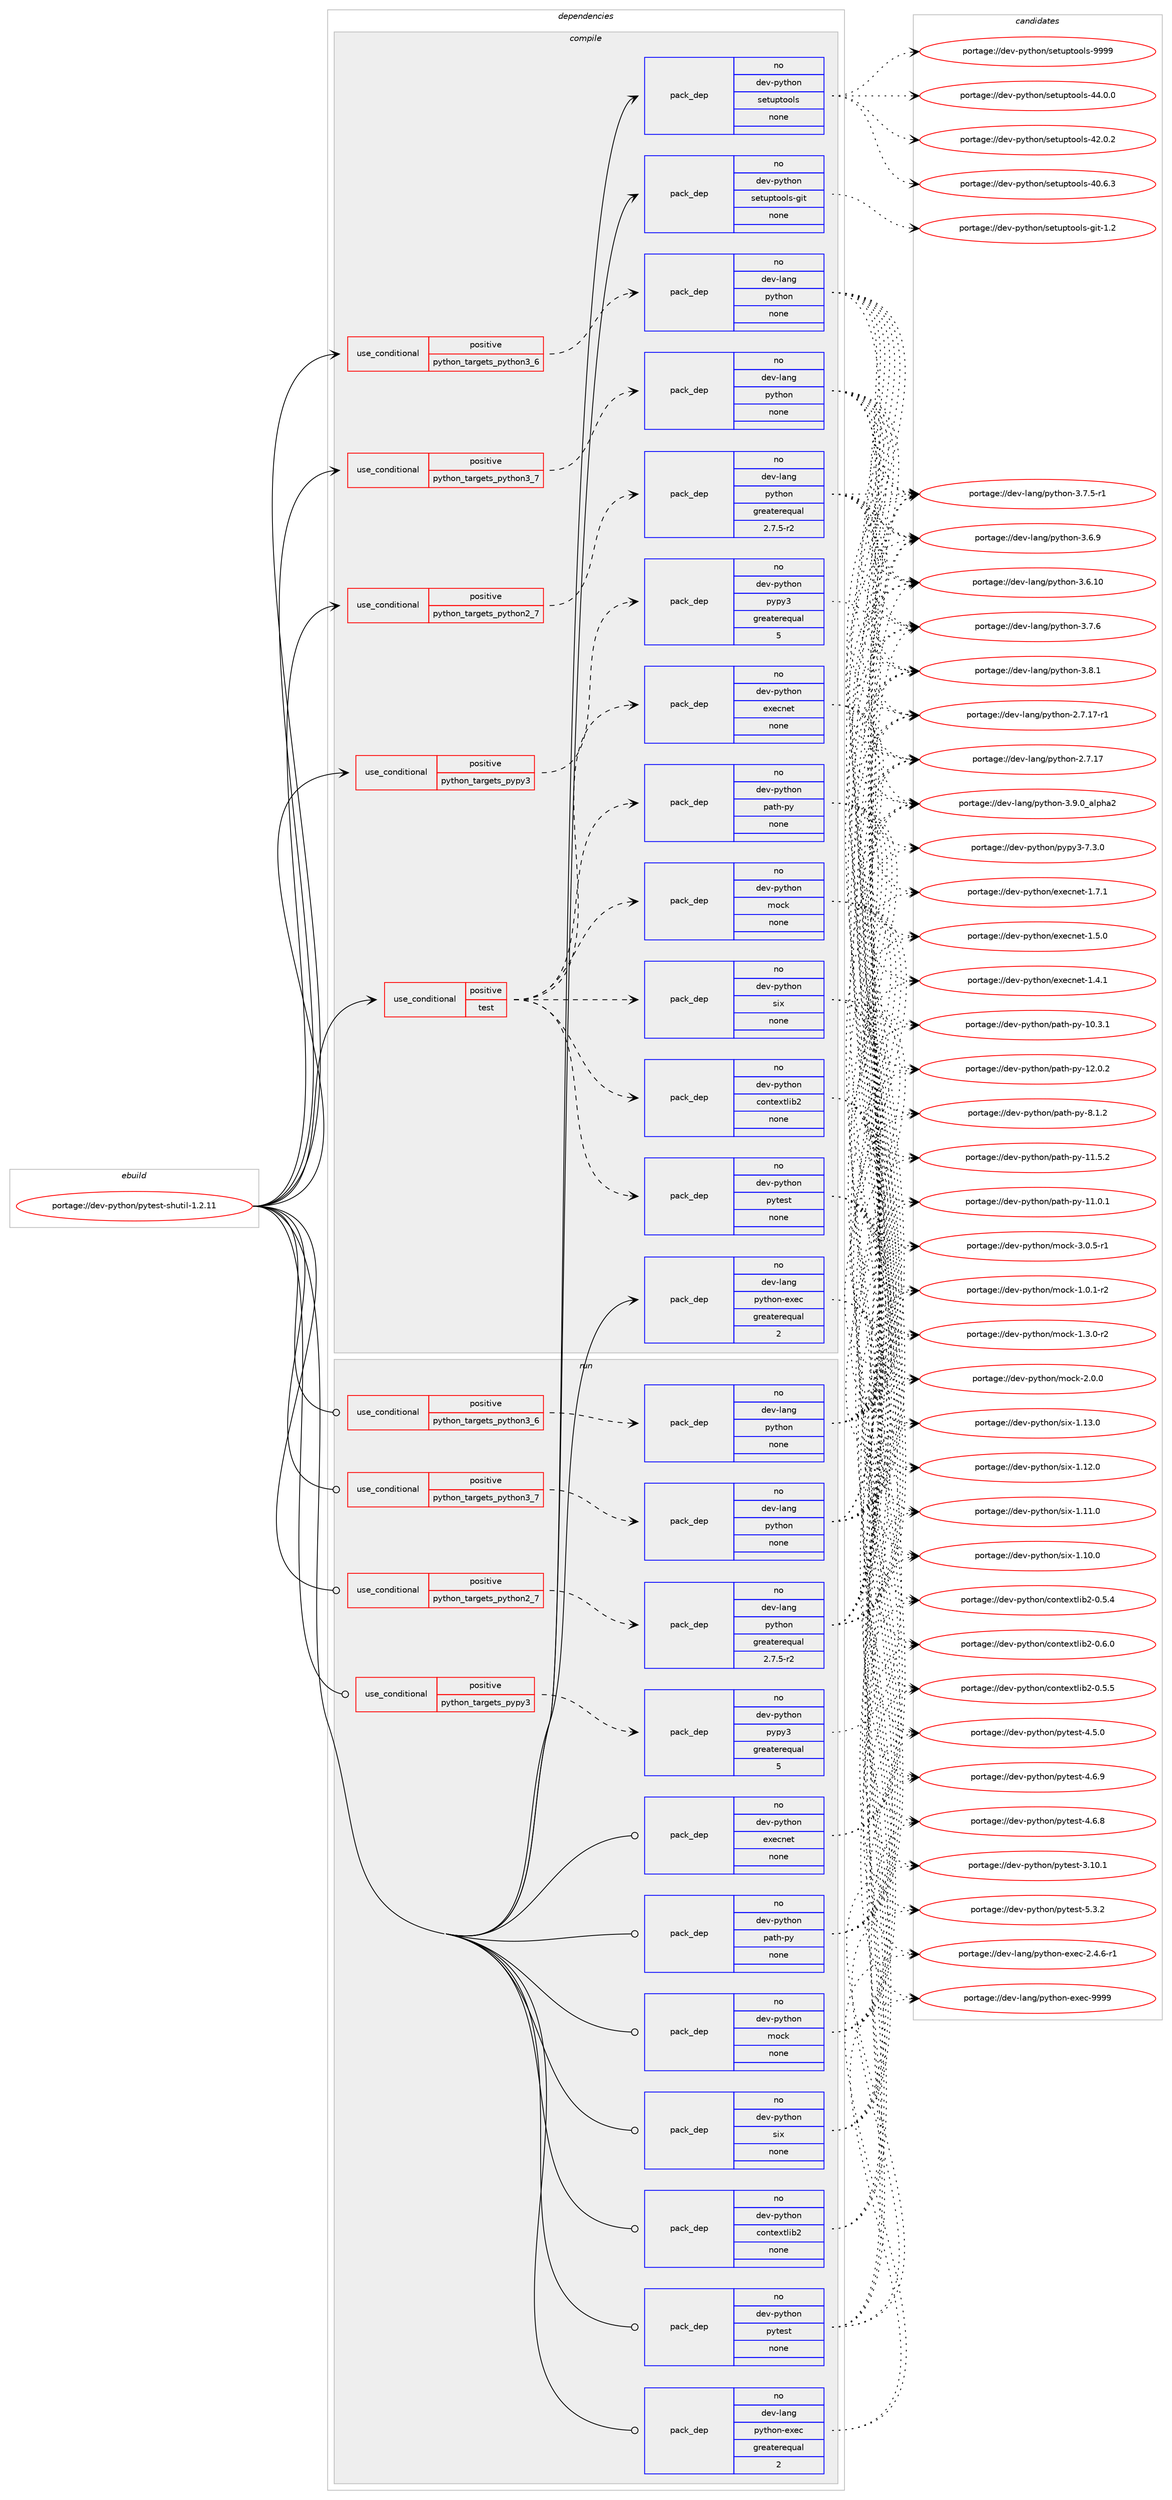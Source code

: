 digraph prolog {

# *************
# Graph options
# *************

newrank=true;
concentrate=true;
compound=true;
graph [rankdir=LR,fontname=Helvetica,fontsize=10,ranksep=1.5];#, ranksep=2.5, nodesep=0.2];
edge  [arrowhead=vee];
node  [fontname=Helvetica,fontsize=10];

# **********
# The ebuild
# **********

subgraph cluster_leftcol {
color=gray;
rank=same;
label=<<i>ebuild</i>>;
id [label="portage://dev-python/pytest-shutil-1.2.11", color=red, width=4, href="../dev-python/pytest-shutil-1.2.11.svg"];
}

# ****************
# The dependencies
# ****************

subgraph cluster_midcol {
color=gray;
label=<<i>dependencies</i>>;
subgraph cluster_compile {
fillcolor="#eeeeee";
style=filled;
label=<<i>compile</i>>;
subgraph cond108146 {
dependency433726 [label=<<TABLE BORDER="0" CELLBORDER="1" CELLSPACING="0" CELLPADDING="4"><TR><TD ROWSPAN="3" CELLPADDING="10">use_conditional</TD></TR><TR><TD>positive</TD></TR><TR><TD>python_targets_pypy3</TD></TR></TABLE>>, shape=none, color=red];
subgraph pack320659 {
dependency433727 [label=<<TABLE BORDER="0" CELLBORDER="1" CELLSPACING="0" CELLPADDING="4" WIDTH="220"><TR><TD ROWSPAN="6" CELLPADDING="30">pack_dep</TD></TR><TR><TD WIDTH="110">no</TD></TR><TR><TD>dev-python</TD></TR><TR><TD>pypy3</TD></TR><TR><TD>greaterequal</TD></TR><TR><TD>5</TD></TR></TABLE>>, shape=none, color=blue];
}
dependency433726:e -> dependency433727:w [weight=20,style="dashed",arrowhead="vee"];
}
id:e -> dependency433726:w [weight=20,style="solid",arrowhead="vee"];
subgraph cond108147 {
dependency433728 [label=<<TABLE BORDER="0" CELLBORDER="1" CELLSPACING="0" CELLPADDING="4"><TR><TD ROWSPAN="3" CELLPADDING="10">use_conditional</TD></TR><TR><TD>positive</TD></TR><TR><TD>python_targets_python2_7</TD></TR></TABLE>>, shape=none, color=red];
subgraph pack320660 {
dependency433729 [label=<<TABLE BORDER="0" CELLBORDER="1" CELLSPACING="0" CELLPADDING="4" WIDTH="220"><TR><TD ROWSPAN="6" CELLPADDING="30">pack_dep</TD></TR><TR><TD WIDTH="110">no</TD></TR><TR><TD>dev-lang</TD></TR><TR><TD>python</TD></TR><TR><TD>greaterequal</TD></TR><TR><TD>2.7.5-r2</TD></TR></TABLE>>, shape=none, color=blue];
}
dependency433728:e -> dependency433729:w [weight=20,style="dashed",arrowhead="vee"];
}
id:e -> dependency433728:w [weight=20,style="solid",arrowhead="vee"];
subgraph cond108148 {
dependency433730 [label=<<TABLE BORDER="0" CELLBORDER="1" CELLSPACING="0" CELLPADDING="4"><TR><TD ROWSPAN="3" CELLPADDING="10">use_conditional</TD></TR><TR><TD>positive</TD></TR><TR><TD>python_targets_python3_6</TD></TR></TABLE>>, shape=none, color=red];
subgraph pack320661 {
dependency433731 [label=<<TABLE BORDER="0" CELLBORDER="1" CELLSPACING="0" CELLPADDING="4" WIDTH="220"><TR><TD ROWSPAN="6" CELLPADDING="30">pack_dep</TD></TR><TR><TD WIDTH="110">no</TD></TR><TR><TD>dev-lang</TD></TR><TR><TD>python</TD></TR><TR><TD>none</TD></TR><TR><TD></TD></TR></TABLE>>, shape=none, color=blue];
}
dependency433730:e -> dependency433731:w [weight=20,style="dashed",arrowhead="vee"];
}
id:e -> dependency433730:w [weight=20,style="solid",arrowhead="vee"];
subgraph cond108149 {
dependency433732 [label=<<TABLE BORDER="0" CELLBORDER="1" CELLSPACING="0" CELLPADDING="4"><TR><TD ROWSPAN="3" CELLPADDING="10">use_conditional</TD></TR><TR><TD>positive</TD></TR><TR><TD>python_targets_python3_7</TD></TR></TABLE>>, shape=none, color=red];
subgraph pack320662 {
dependency433733 [label=<<TABLE BORDER="0" CELLBORDER="1" CELLSPACING="0" CELLPADDING="4" WIDTH="220"><TR><TD ROWSPAN="6" CELLPADDING="30">pack_dep</TD></TR><TR><TD WIDTH="110">no</TD></TR><TR><TD>dev-lang</TD></TR><TR><TD>python</TD></TR><TR><TD>none</TD></TR><TR><TD></TD></TR></TABLE>>, shape=none, color=blue];
}
dependency433732:e -> dependency433733:w [weight=20,style="dashed",arrowhead="vee"];
}
id:e -> dependency433732:w [weight=20,style="solid",arrowhead="vee"];
subgraph cond108150 {
dependency433734 [label=<<TABLE BORDER="0" CELLBORDER="1" CELLSPACING="0" CELLPADDING="4"><TR><TD ROWSPAN="3" CELLPADDING="10">use_conditional</TD></TR><TR><TD>positive</TD></TR><TR><TD>test</TD></TR></TABLE>>, shape=none, color=red];
subgraph pack320663 {
dependency433735 [label=<<TABLE BORDER="0" CELLBORDER="1" CELLSPACING="0" CELLPADDING="4" WIDTH="220"><TR><TD ROWSPAN="6" CELLPADDING="30">pack_dep</TD></TR><TR><TD WIDTH="110">no</TD></TR><TR><TD>dev-python</TD></TR><TR><TD>six</TD></TR><TR><TD>none</TD></TR><TR><TD></TD></TR></TABLE>>, shape=none, color=blue];
}
dependency433734:e -> dependency433735:w [weight=20,style="dashed",arrowhead="vee"];
subgraph pack320664 {
dependency433736 [label=<<TABLE BORDER="0" CELLBORDER="1" CELLSPACING="0" CELLPADDING="4" WIDTH="220"><TR><TD ROWSPAN="6" CELLPADDING="30">pack_dep</TD></TR><TR><TD WIDTH="110">no</TD></TR><TR><TD>dev-python</TD></TR><TR><TD>execnet</TD></TR><TR><TD>none</TD></TR><TR><TD></TD></TR></TABLE>>, shape=none, color=blue];
}
dependency433734:e -> dependency433736:w [weight=20,style="dashed",arrowhead="vee"];
subgraph pack320665 {
dependency433737 [label=<<TABLE BORDER="0" CELLBORDER="1" CELLSPACING="0" CELLPADDING="4" WIDTH="220"><TR><TD ROWSPAN="6" CELLPADDING="30">pack_dep</TD></TR><TR><TD WIDTH="110">no</TD></TR><TR><TD>dev-python</TD></TR><TR><TD>contextlib2</TD></TR><TR><TD>none</TD></TR><TR><TD></TD></TR></TABLE>>, shape=none, color=blue];
}
dependency433734:e -> dependency433737:w [weight=20,style="dashed",arrowhead="vee"];
subgraph pack320666 {
dependency433738 [label=<<TABLE BORDER="0" CELLBORDER="1" CELLSPACING="0" CELLPADDING="4" WIDTH="220"><TR><TD ROWSPAN="6" CELLPADDING="30">pack_dep</TD></TR><TR><TD WIDTH="110">no</TD></TR><TR><TD>dev-python</TD></TR><TR><TD>pytest</TD></TR><TR><TD>none</TD></TR><TR><TD></TD></TR></TABLE>>, shape=none, color=blue];
}
dependency433734:e -> dependency433738:w [weight=20,style="dashed",arrowhead="vee"];
subgraph pack320667 {
dependency433739 [label=<<TABLE BORDER="0" CELLBORDER="1" CELLSPACING="0" CELLPADDING="4" WIDTH="220"><TR><TD ROWSPAN="6" CELLPADDING="30">pack_dep</TD></TR><TR><TD WIDTH="110">no</TD></TR><TR><TD>dev-python</TD></TR><TR><TD>path-py</TD></TR><TR><TD>none</TD></TR><TR><TD></TD></TR></TABLE>>, shape=none, color=blue];
}
dependency433734:e -> dependency433739:w [weight=20,style="dashed",arrowhead="vee"];
subgraph pack320668 {
dependency433740 [label=<<TABLE BORDER="0" CELLBORDER="1" CELLSPACING="0" CELLPADDING="4" WIDTH="220"><TR><TD ROWSPAN="6" CELLPADDING="30">pack_dep</TD></TR><TR><TD WIDTH="110">no</TD></TR><TR><TD>dev-python</TD></TR><TR><TD>mock</TD></TR><TR><TD>none</TD></TR><TR><TD></TD></TR></TABLE>>, shape=none, color=blue];
}
dependency433734:e -> dependency433740:w [weight=20,style="dashed",arrowhead="vee"];
}
id:e -> dependency433734:w [weight=20,style="solid",arrowhead="vee"];
subgraph pack320669 {
dependency433741 [label=<<TABLE BORDER="0" CELLBORDER="1" CELLSPACING="0" CELLPADDING="4" WIDTH="220"><TR><TD ROWSPAN="6" CELLPADDING="30">pack_dep</TD></TR><TR><TD WIDTH="110">no</TD></TR><TR><TD>dev-lang</TD></TR><TR><TD>python-exec</TD></TR><TR><TD>greaterequal</TD></TR><TR><TD>2</TD></TR></TABLE>>, shape=none, color=blue];
}
id:e -> dependency433741:w [weight=20,style="solid",arrowhead="vee"];
subgraph pack320670 {
dependency433742 [label=<<TABLE BORDER="0" CELLBORDER="1" CELLSPACING="0" CELLPADDING="4" WIDTH="220"><TR><TD ROWSPAN="6" CELLPADDING="30">pack_dep</TD></TR><TR><TD WIDTH="110">no</TD></TR><TR><TD>dev-python</TD></TR><TR><TD>setuptools</TD></TR><TR><TD>none</TD></TR><TR><TD></TD></TR></TABLE>>, shape=none, color=blue];
}
id:e -> dependency433742:w [weight=20,style="solid",arrowhead="vee"];
subgraph pack320671 {
dependency433743 [label=<<TABLE BORDER="0" CELLBORDER="1" CELLSPACING="0" CELLPADDING="4" WIDTH="220"><TR><TD ROWSPAN="6" CELLPADDING="30">pack_dep</TD></TR><TR><TD WIDTH="110">no</TD></TR><TR><TD>dev-python</TD></TR><TR><TD>setuptools-git</TD></TR><TR><TD>none</TD></TR><TR><TD></TD></TR></TABLE>>, shape=none, color=blue];
}
id:e -> dependency433743:w [weight=20,style="solid",arrowhead="vee"];
}
subgraph cluster_compileandrun {
fillcolor="#eeeeee";
style=filled;
label=<<i>compile and run</i>>;
}
subgraph cluster_run {
fillcolor="#eeeeee";
style=filled;
label=<<i>run</i>>;
subgraph cond108151 {
dependency433744 [label=<<TABLE BORDER="0" CELLBORDER="1" CELLSPACING="0" CELLPADDING="4"><TR><TD ROWSPAN="3" CELLPADDING="10">use_conditional</TD></TR><TR><TD>positive</TD></TR><TR><TD>python_targets_pypy3</TD></TR></TABLE>>, shape=none, color=red];
subgraph pack320672 {
dependency433745 [label=<<TABLE BORDER="0" CELLBORDER="1" CELLSPACING="0" CELLPADDING="4" WIDTH="220"><TR><TD ROWSPAN="6" CELLPADDING="30">pack_dep</TD></TR><TR><TD WIDTH="110">no</TD></TR><TR><TD>dev-python</TD></TR><TR><TD>pypy3</TD></TR><TR><TD>greaterequal</TD></TR><TR><TD>5</TD></TR></TABLE>>, shape=none, color=blue];
}
dependency433744:e -> dependency433745:w [weight=20,style="dashed",arrowhead="vee"];
}
id:e -> dependency433744:w [weight=20,style="solid",arrowhead="odot"];
subgraph cond108152 {
dependency433746 [label=<<TABLE BORDER="0" CELLBORDER="1" CELLSPACING="0" CELLPADDING="4"><TR><TD ROWSPAN="3" CELLPADDING="10">use_conditional</TD></TR><TR><TD>positive</TD></TR><TR><TD>python_targets_python2_7</TD></TR></TABLE>>, shape=none, color=red];
subgraph pack320673 {
dependency433747 [label=<<TABLE BORDER="0" CELLBORDER="1" CELLSPACING="0" CELLPADDING="4" WIDTH="220"><TR><TD ROWSPAN="6" CELLPADDING="30">pack_dep</TD></TR><TR><TD WIDTH="110">no</TD></TR><TR><TD>dev-lang</TD></TR><TR><TD>python</TD></TR><TR><TD>greaterequal</TD></TR><TR><TD>2.7.5-r2</TD></TR></TABLE>>, shape=none, color=blue];
}
dependency433746:e -> dependency433747:w [weight=20,style="dashed",arrowhead="vee"];
}
id:e -> dependency433746:w [weight=20,style="solid",arrowhead="odot"];
subgraph cond108153 {
dependency433748 [label=<<TABLE BORDER="0" CELLBORDER="1" CELLSPACING="0" CELLPADDING="4"><TR><TD ROWSPAN="3" CELLPADDING="10">use_conditional</TD></TR><TR><TD>positive</TD></TR><TR><TD>python_targets_python3_6</TD></TR></TABLE>>, shape=none, color=red];
subgraph pack320674 {
dependency433749 [label=<<TABLE BORDER="0" CELLBORDER="1" CELLSPACING="0" CELLPADDING="4" WIDTH="220"><TR><TD ROWSPAN="6" CELLPADDING="30">pack_dep</TD></TR><TR><TD WIDTH="110">no</TD></TR><TR><TD>dev-lang</TD></TR><TR><TD>python</TD></TR><TR><TD>none</TD></TR><TR><TD></TD></TR></TABLE>>, shape=none, color=blue];
}
dependency433748:e -> dependency433749:w [weight=20,style="dashed",arrowhead="vee"];
}
id:e -> dependency433748:w [weight=20,style="solid",arrowhead="odot"];
subgraph cond108154 {
dependency433750 [label=<<TABLE BORDER="0" CELLBORDER="1" CELLSPACING="0" CELLPADDING="4"><TR><TD ROWSPAN="3" CELLPADDING="10">use_conditional</TD></TR><TR><TD>positive</TD></TR><TR><TD>python_targets_python3_7</TD></TR></TABLE>>, shape=none, color=red];
subgraph pack320675 {
dependency433751 [label=<<TABLE BORDER="0" CELLBORDER="1" CELLSPACING="0" CELLPADDING="4" WIDTH="220"><TR><TD ROWSPAN="6" CELLPADDING="30">pack_dep</TD></TR><TR><TD WIDTH="110">no</TD></TR><TR><TD>dev-lang</TD></TR><TR><TD>python</TD></TR><TR><TD>none</TD></TR><TR><TD></TD></TR></TABLE>>, shape=none, color=blue];
}
dependency433750:e -> dependency433751:w [weight=20,style="dashed",arrowhead="vee"];
}
id:e -> dependency433750:w [weight=20,style="solid",arrowhead="odot"];
subgraph pack320676 {
dependency433752 [label=<<TABLE BORDER="0" CELLBORDER="1" CELLSPACING="0" CELLPADDING="4" WIDTH="220"><TR><TD ROWSPAN="6" CELLPADDING="30">pack_dep</TD></TR><TR><TD WIDTH="110">no</TD></TR><TR><TD>dev-lang</TD></TR><TR><TD>python-exec</TD></TR><TR><TD>greaterequal</TD></TR><TR><TD>2</TD></TR></TABLE>>, shape=none, color=blue];
}
id:e -> dependency433752:w [weight=20,style="solid",arrowhead="odot"];
subgraph pack320677 {
dependency433753 [label=<<TABLE BORDER="0" CELLBORDER="1" CELLSPACING="0" CELLPADDING="4" WIDTH="220"><TR><TD ROWSPAN="6" CELLPADDING="30">pack_dep</TD></TR><TR><TD WIDTH="110">no</TD></TR><TR><TD>dev-python</TD></TR><TR><TD>contextlib2</TD></TR><TR><TD>none</TD></TR><TR><TD></TD></TR></TABLE>>, shape=none, color=blue];
}
id:e -> dependency433753:w [weight=20,style="solid",arrowhead="odot"];
subgraph pack320678 {
dependency433754 [label=<<TABLE BORDER="0" CELLBORDER="1" CELLSPACING="0" CELLPADDING="4" WIDTH="220"><TR><TD ROWSPAN="6" CELLPADDING="30">pack_dep</TD></TR><TR><TD WIDTH="110">no</TD></TR><TR><TD>dev-python</TD></TR><TR><TD>execnet</TD></TR><TR><TD>none</TD></TR><TR><TD></TD></TR></TABLE>>, shape=none, color=blue];
}
id:e -> dependency433754:w [weight=20,style="solid",arrowhead="odot"];
subgraph pack320679 {
dependency433755 [label=<<TABLE BORDER="0" CELLBORDER="1" CELLSPACING="0" CELLPADDING="4" WIDTH="220"><TR><TD ROWSPAN="6" CELLPADDING="30">pack_dep</TD></TR><TR><TD WIDTH="110">no</TD></TR><TR><TD>dev-python</TD></TR><TR><TD>mock</TD></TR><TR><TD>none</TD></TR><TR><TD></TD></TR></TABLE>>, shape=none, color=blue];
}
id:e -> dependency433755:w [weight=20,style="solid",arrowhead="odot"];
subgraph pack320680 {
dependency433756 [label=<<TABLE BORDER="0" CELLBORDER="1" CELLSPACING="0" CELLPADDING="4" WIDTH="220"><TR><TD ROWSPAN="6" CELLPADDING="30">pack_dep</TD></TR><TR><TD WIDTH="110">no</TD></TR><TR><TD>dev-python</TD></TR><TR><TD>path-py</TD></TR><TR><TD>none</TD></TR><TR><TD></TD></TR></TABLE>>, shape=none, color=blue];
}
id:e -> dependency433756:w [weight=20,style="solid",arrowhead="odot"];
subgraph pack320681 {
dependency433757 [label=<<TABLE BORDER="0" CELLBORDER="1" CELLSPACING="0" CELLPADDING="4" WIDTH="220"><TR><TD ROWSPAN="6" CELLPADDING="30">pack_dep</TD></TR><TR><TD WIDTH="110">no</TD></TR><TR><TD>dev-python</TD></TR><TR><TD>pytest</TD></TR><TR><TD>none</TD></TR><TR><TD></TD></TR></TABLE>>, shape=none, color=blue];
}
id:e -> dependency433757:w [weight=20,style="solid",arrowhead="odot"];
subgraph pack320682 {
dependency433758 [label=<<TABLE BORDER="0" CELLBORDER="1" CELLSPACING="0" CELLPADDING="4" WIDTH="220"><TR><TD ROWSPAN="6" CELLPADDING="30">pack_dep</TD></TR><TR><TD WIDTH="110">no</TD></TR><TR><TD>dev-python</TD></TR><TR><TD>six</TD></TR><TR><TD>none</TD></TR><TR><TD></TD></TR></TABLE>>, shape=none, color=blue];
}
id:e -> dependency433758:w [weight=20,style="solid",arrowhead="odot"];
}
}

# **************
# The candidates
# **************

subgraph cluster_choices {
rank=same;
color=gray;
label=<<i>candidates</i>>;

subgraph choice320659 {
color=black;
nodesep=1;
choice100101118451121211161041111104711212111212151455546514648 [label="portage://dev-python/pypy3-7.3.0", color=red, width=4,href="../dev-python/pypy3-7.3.0.svg"];
dependency433727:e -> choice100101118451121211161041111104711212111212151455546514648:w [style=dotted,weight="100"];
}
subgraph choice320660 {
color=black;
nodesep=1;
choice10010111845108971101034711212111610411111045514657464895971081121049750 [label="portage://dev-lang/python-3.9.0_alpha2", color=red, width=4,href="../dev-lang/python-3.9.0_alpha2.svg"];
choice100101118451089711010347112121116104111110455146564649 [label="portage://dev-lang/python-3.8.1", color=red, width=4,href="../dev-lang/python-3.8.1.svg"];
choice100101118451089711010347112121116104111110455146554654 [label="portage://dev-lang/python-3.7.6", color=red, width=4,href="../dev-lang/python-3.7.6.svg"];
choice1001011184510897110103471121211161041111104551465546534511449 [label="portage://dev-lang/python-3.7.5-r1", color=red, width=4,href="../dev-lang/python-3.7.5-r1.svg"];
choice100101118451089711010347112121116104111110455146544657 [label="portage://dev-lang/python-3.6.9", color=red, width=4,href="../dev-lang/python-3.6.9.svg"];
choice10010111845108971101034711212111610411111045514654464948 [label="portage://dev-lang/python-3.6.10", color=red, width=4,href="../dev-lang/python-3.6.10.svg"];
choice100101118451089711010347112121116104111110455046554649554511449 [label="portage://dev-lang/python-2.7.17-r1", color=red, width=4,href="../dev-lang/python-2.7.17-r1.svg"];
choice10010111845108971101034711212111610411111045504655464955 [label="portage://dev-lang/python-2.7.17", color=red, width=4,href="../dev-lang/python-2.7.17.svg"];
dependency433729:e -> choice10010111845108971101034711212111610411111045514657464895971081121049750:w [style=dotted,weight="100"];
dependency433729:e -> choice100101118451089711010347112121116104111110455146564649:w [style=dotted,weight="100"];
dependency433729:e -> choice100101118451089711010347112121116104111110455146554654:w [style=dotted,weight="100"];
dependency433729:e -> choice1001011184510897110103471121211161041111104551465546534511449:w [style=dotted,weight="100"];
dependency433729:e -> choice100101118451089711010347112121116104111110455146544657:w [style=dotted,weight="100"];
dependency433729:e -> choice10010111845108971101034711212111610411111045514654464948:w [style=dotted,weight="100"];
dependency433729:e -> choice100101118451089711010347112121116104111110455046554649554511449:w [style=dotted,weight="100"];
dependency433729:e -> choice10010111845108971101034711212111610411111045504655464955:w [style=dotted,weight="100"];
}
subgraph choice320661 {
color=black;
nodesep=1;
choice10010111845108971101034711212111610411111045514657464895971081121049750 [label="portage://dev-lang/python-3.9.0_alpha2", color=red, width=4,href="../dev-lang/python-3.9.0_alpha2.svg"];
choice100101118451089711010347112121116104111110455146564649 [label="portage://dev-lang/python-3.8.1", color=red, width=4,href="../dev-lang/python-3.8.1.svg"];
choice100101118451089711010347112121116104111110455146554654 [label="portage://dev-lang/python-3.7.6", color=red, width=4,href="../dev-lang/python-3.7.6.svg"];
choice1001011184510897110103471121211161041111104551465546534511449 [label="portage://dev-lang/python-3.7.5-r1", color=red, width=4,href="../dev-lang/python-3.7.5-r1.svg"];
choice100101118451089711010347112121116104111110455146544657 [label="portage://dev-lang/python-3.6.9", color=red, width=4,href="../dev-lang/python-3.6.9.svg"];
choice10010111845108971101034711212111610411111045514654464948 [label="portage://dev-lang/python-3.6.10", color=red, width=4,href="../dev-lang/python-3.6.10.svg"];
choice100101118451089711010347112121116104111110455046554649554511449 [label="portage://dev-lang/python-2.7.17-r1", color=red, width=4,href="../dev-lang/python-2.7.17-r1.svg"];
choice10010111845108971101034711212111610411111045504655464955 [label="portage://dev-lang/python-2.7.17", color=red, width=4,href="../dev-lang/python-2.7.17.svg"];
dependency433731:e -> choice10010111845108971101034711212111610411111045514657464895971081121049750:w [style=dotted,weight="100"];
dependency433731:e -> choice100101118451089711010347112121116104111110455146564649:w [style=dotted,weight="100"];
dependency433731:e -> choice100101118451089711010347112121116104111110455146554654:w [style=dotted,weight="100"];
dependency433731:e -> choice1001011184510897110103471121211161041111104551465546534511449:w [style=dotted,weight="100"];
dependency433731:e -> choice100101118451089711010347112121116104111110455146544657:w [style=dotted,weight="100"];
dependency433731:e -> choice10010111845108971101034711212111610411111045514654464948:w [style=dotted,weight="100"];
dependency433731:e -> choice100101118451089711010347112121116104111110455046554649554511449:w [style=dotted,weight="100"];
dependency433731:e -> choice10010111845108971101034711212111610411111045504655464955:w [style=dotted,weight="100"];
}
subgraph choice320662 {
color=black;
nodesep=1;
choice10010111845108971101034711212111610411111045514657464895971081121049750 [label="portage://dev-lang/python-3.9.0_alpha2", color=red, width=4,href="../dev-lang/python-3.9.0_alpha2.svg"];
choice100101118451089711010347112121116104111110455146564649 [label="portage://dev-lang/python-3.8.1", color=red, width=4,href="../dev-lang/python-3.8.1.svg"];
choice100101118451089711010347112121116104111110455146554654 [label="portage://dev-lang/python-3.7.6", color=red, width=4,href="../dev-lang/python-3.7.6.svg"];
choice1001011184510897110103471121211161041111104551465546534511449 [label="portage://dev-lang/python-3.7.5-r1", color=red, width=4,href="../dev-lang/python-3.7.5-r1.svg"];
choice100101118451089711010347112121116104111110455146544657 [label="portage://dev-lang/python-3.6.9", color=red, width=4,href="../dev-lang/python-3.6.9.svg"];
choice10010111845108971101034711212111610411111045514654464948 [label="portage://dev-lang/python-3.6.10", color=red, width=4,href="../dev-lang/python-3.6.10.svg"];
choice100101118451089711010347112121116104111110455046554649554511449 [label="portage://dev-lang/python-2.7.17-r1", color=red, width=4,href="../dev-lang/python-2.7.17-r1.svg"];
choice10010111845108971101034711212111610411111045504655464955 [label="portage://dev-lang/python-2.7.17", color=red, width=4,href="../dev-lang/python-2.7.17.svg"];
dependency433733:e -> choice10010111845108971101034711212111610411111045514657464895971081121049750:w [style=dotted,weight="100"];
dependency433733:e -> choice100101118451089711010347112121116104111110455146564649:w [style=dotted,weight="100"];
dependency433733:e -> choice100101118451089711010347112121116104111110455146554654:w [style=dotted,weight="100"];
dependency433733:e -> choice1001011184510897110103471121211161041111104551465546534511449:w [style=dotted,weight="100"];
dependency433733:e -> choice100101118451089711010347112121116104111110455146544657:w [style=dotted,weight="100"];
dependency433733:e -> choice10010111845108971101034711212111610411111045514654464948:w [style=dotted,weight="100"];
dependency433733:e -> choice100101118451089711010347112121116104111110455046554649554511449:w [style=dotted,weight="100"];
dependency433733:e -> choice10010111845108971101034711212111610411111045504655464955:w [style=dotted,weight="100"];
}
subgraph choice320663 {
color=black;
nodesep=1;
choice100101118451121211161041111104711510512045494649514648 [label="portage://dev-python/six-1.13.0", color=red, width=4,href="../dev-python/six-1.13.0.svg"];
choice100101118451121211161041111104711510512045494649504648 [label="portage://dev-python/six-1.12.0", color=red, width=4,href="../dev-python/six-1.12.0.svg"];
choice100101118451121211161041111104711510512045494649494648 [label="portage://dev-python/six-1.11.0", color=red, width=4,href="../dev-python/six-1.11.0.svg"];
choice100101118451121211161041111104711510512045494649484648 [label="portage://dev-python/six-1.10.0", color=red, width=4,href="../dev-python/six-1.10.0.svg"];
dependency433735:e -> choice100101118451121211161041111104711510512045494649514648:w [style=dotted,weight="100"];
dependency433735:e -> choice100101118451121211161041111104711510512045494649504648:w [style=dotted,weight="100"];
dependency433735:e -> choice100101118451121211161041111104711510512045494649494648:w [style=dotted,weight="100"];
dependency433735:e -> choice100101118451121211161041111104711510512045494649484648:w [style=dotted,weight="100"];
}
subgraph choice320664 {
color=black;
nodesep=1;
choice100101118451121211161041111104710112010199110101116454946554649 [label="portage://dev-python/execnet-1.7.1", color=red, width=4,href="../dev-python/execnet-1.7.1.svg"];
choice100101118451121211161041111104710112010199110101116454946534648 [label="portage://dev-python/execnet-1.5.0", color=red, width=4,href="../dev-python/execnet-1.5.0.svg"];
choice100101118451121211161041111104710112010199110101116454946524649 [label="portage://dev-python/execnet-1.4.1", color=red, width=4,href="../dev-python/execnet-1.4.1.svg"];
dependency433736:e -> choice100101118451121211161041111104710112010199110101116454946554649:w [style=dotted,weight="100"];
dependency433736:e -> choice100101118451121211161041111104710112010199110101116454946534648:w [style=dotted,weight="100"];
dependency433736:e -> choice100101118451121211161041111104710112010199110101116454946524649:w [style=dotted,weight="100"];
}
subgraph choice320665 {
color=black;
nodesep=1;
choice1001011184511212111610411111047991111101161011201161081059850454846544648 [label="portage://dev-python/contextlib2-0.6.0", color=red, width=4,href="../dev-python/contextlib2-0.6.0.svg"];
choice1001011184511212111610411111047991111101161011201161081059850454846534653 [label="portage://dev-python/contextlib2-0.5.5", color=red, width=4,href="../dev-python/contextlib2-0.5.5.svg"];
choice1001011184511212111610411111047991111101161011201161081059850454846534652 [label="portage://dev-python/contextlib2-0.5.4", color=red, width=4,href="../dev-python/contextlib2-0.5.4.svg"];
dependency433737:e -> choice1001011184511212111610411111047991111101161011201161081059850454846544648:w [style=dotted,weight="100"];
dependency433737:e -> choice1001011184511212111610411111047991111101161011201161081059850454846534653:w [style=dotted,weight="100"];
dependency433737:e -> choice1001011184511212111610411111047991111101161011201161081059850454846534652:w [style=dotted,weight="100"];
}
subgraph choice320666 {
color=black;
nodesep=1;
choice1001011184511212111610411111047112121116101115116455346514650 [label="portage://dev-python/pytest-5.3.2", color=red, width=4,href="../dev-python/pytest-5.3.2.svg"];
choice1001011184511212111610411111047112121116101115116455246544657 [label="portage://dev-python/pytest-4.6.9", color=red, width=4,href="../dev-python/pytest-4.6.9.svg"];
choice1001011184511212111610411111047112121116101115116455246544656 [label="portage://dev-python/pytest-4.6.8", color=red, width=4,href="../dev-python/pytest-4.6.8.svg"];
choice1001011184511212111610411111047112121116101115116455246534648 [label="portage://dev-python/pytest-4.5.0", color=red, width=4,href="../dev-python/pytest-4.5.0.svg"];
choice100101118451121211161041111104711212111610111511645514649484649 [label="portage://dev-python/pytest-3.10.1", color=red, width=4,href="../dev-python/pytest-3.10.1.svg"];
dependency433738:e -> choice1001011184511212111610411111047112121116101115116455346514650:w [style=dotted,weight="100"];
dependency433738:e -> choice1001011184511212111610411111047112121116101115116455246544657:w [style=dotted,weight="100"];
dependency433738:e -> choice1001011184511212111610411111047112121116101115116455246544656:w [style=dotted,weight="100"];
dependency433738:e -> choice1001011184511212111610411111047112121116101115116455246534648:w [style=dotted,weight="100"];
dependency433738:e -> choice100101118451121211161041111104711212111610111511645514649484649:w [style=dotted,weight="100"];
}
subgraph choice320667 {
color=black;
nodesep=1;
choice10010111845112121116104111110471129711610445112121455646494650 [label="portage://dev-python/path-py-8.1.2", color=red, width=4,href="../dev-python/path-py-8.1.2.svg"];
choice1001011184511212111610411111047112971161044511212145495046484650 [label="portage://dev-python/path-py-12.0.2", color=red, width=4,href="../dev-python/path-py-12.0.2.svg"];
choice1001011184511212111610411111047112971161044511212145494946534650 [label="portage://dev-python/path-py-11.5.2", color=red, width=4,href="../dev-python/path-py-11.5.2.svg"];
choice1001011184511212111610411111047112971161044511212145494946484649 [label="portage://dev-python/path-py-11.0.1", color=red, width=4,href="../dev-python/path-py-11.0.1.svg"];
choice1001011184511212111610411111047112971161044511212145494846514649 [label="portage://dev-python/path-py-10.3.1", color=red, width=4,href="../dev-python/path-py-10.3.1.svg"];
dependency433739:e -> choice10010111845112121116104111110471129711610445112121455646494650:w [style=dotted,weight="100"];
dependency433739:e -> choice1001011184511212111610411111047112971161044511212145495046484650:w [style=dotted,weight="100"];
dependency433739:e -> choice1001011184511212111610411111047112971161044511212145494946534650:w [style=dotted,weight="100"];
dependency433739:e -> choice1001011184511212111610411111047112971161044511212145494946484649:w [style=dotted,weight="100"];
dependency433739:e -> choice1001011184511212111610411111047112971161044511212145494846514649:w [style=dotted,weight="100"];
}
subgraph choice320668 {
color=black;
nodesep=1;
choice1001011184511212111610411111047109111991074551464846534511449 [label="portage://dev-python/mock-3.0.5-r1", color=red, width=4,href="../dev-python/mock-3.0.5-r1.svg"];
choice100101118451121211161041111104710911199107455046484648 [label="portage://dev-python/mock-2.0.0", color=red, width=4,href="../dev-python/mock-2.0.0.svg"];
choice1001011184511212111610411111047109111991074549465146484511450 [label="portage://dev-python/mock-1.3.0-r2", color=red, width=4,href="../dev-python/mock-1.3.0-r2.svg"];
choice1001011184511212111610411111047109111991074549464846494511450 [label="portage://dev-python/mock-1.0.1-r2", color=red, width=4,href="../dev-python/mock-1.0.1-r2.svg"];
dependency433740:e -> choice1001011184511212111610411111047109111991074551464846534511449:w [style=dotted,weight="100"];
dependency433740:e -> choice100101118451121211161041111104710911199107455046484648:w [style=dotted,weight="100"];
dependency433740:e -> choice1001011184511212111610411111047109111991074549465146484511450:w [style=dotted,weight="100"];
dependency433740:e -> choice1001011184511212111610411111047109111991074549464846494511450:w [style=dotted,weight="100"];
}
subgraph choice320669 {
color=black;
nodesep=1;
choice10010111845108971101034711212111610411111045101120101994557575757 [label="portage://dev-lang/python-exec-9999", color=red, width=4,href="../dev-lang/python-exec-9999.svg"];
choice10010111845108971101034711212111610411111045101120101994550465246544511449 [label="portage://dev-lang/python-exec-2.4.6-r1", color=red, width=4,href="../dev-lang/python-exec-2.4.6-r1.svg"];
dependency433741:e -> choice10010111845108971101034711212111610411111045101120101994557575757:w [style=dotted,weight="100"];
dependency433741:e -> choice10010111845108971101034711212111610411111045101120101994550465246544511449:w [style=dotted,weight="100"];
}
subgraph choice320670 {
color=black;
nodesep=1;
choice10010111845112121116104111110471151011161171121161111111081154557575757 [label="portage://dev-python/setuptools-9999", color=red, width=4,href="../dev-python/setuptools-9999.svg"];
choice100101118451121211161041111104711510111611711211611111110811545525246484648 [label="portage://dev-python/setuptools-44.0.0", color=red, width=4,href="../dev-python/setuptools-44.0.0.svg"];
choice100101118451121211161041111104711510111611711211611111110811545525046484650 [label="portage://dev-python/setuptools-42.0.2", color=red, width=4,href="../dev-python/setuptools-42.0.2.svg"];
choice100101118451121211161041111104711510111611711211611111110811545524846544651 [label="portage://dev-python/setuptools-40.6.3", color=red, width=4,href="../dev-python/setuptools-40.6.3.svg"];
dependency433742:e -> choice10010111845112121116104111110471151011161171121161111111081154557575757:w [style=dotted,weight="100"];
dependency433742:e -> choice100101118451121211161041111104711510111611711211611111110811545525246484648:w [style=dotted,weight="100"];
dependency433742:e -> choice100101118451121211161041111104711510111611711211611111110811545525046484650:w [style=dotted,weight="100"];
dependency433742:e -> choice100101118451121211161041111104711510111611711211611111110811545524846544651:w [style=dotted,weight="100"];
}
subgraph choice320671 {
color=black;
nodesep=1;
choice10010111845112121116104111110471151011161171121161111111081154510310511645494650 [label="portage://dev-python/setuptools-git-1.2", color=red, width=4,href="../dev-python/setuptools-git-1.2.svg"];
dependency433743:e -> choice10010111845112121116104111110471151011161171121161111111081154510310511645494650:w [style=dotted,weight="100"];
}
subgraph choice320672 {
color=black;
nodesep=1;
choice100101118451121211161041111104711212111212151455546514648 [label="portage://dev-python/pypy3-7.3.0", color=red, width=4,href="../dev-python/pypy3-7.3.0.svg"];
dependency433745:e -> choice100101118451121211161041111104711212111212151455546514648:w [style=dotted,weight="100"];
}
subgraph choice320673 {
color=black;
nodesep=1;
choice10010111845108971101034711212111610411111045514657464895971081121049750 [label="portage://dev-lang/python-3.9.0_alpha2", color=red, width=4,href="../dev-lang/python-3.9.0_alpha2.svg"];
choice100101118451089711010347112121116104111110455146564649 [label="portage://dev-lang/python-3.8.1", color=red, width=4,href="../dev-lang/python-3.8.1.svg"];
choice100101118451089711010347112121116104111110455146554654 [label="portage://dev-lang/python-3.7.6", color=red, width=4,href="../dev-lang/python-3.7.6.svg"];
choice1001011184510897110103471121211161041111104551465546534511449 [label="portage://dev-lang/python-3.7.5-r1", color=red, width=4,href="../dev-lang/python-3.7.5-r1.svg"];
choice100101118451089711010347112121116104111110455146544657 [label="portage://dev-lang/python-3.6.9", color=red, width=4,href="../dev-lang/python-3.6.9.svg"];
choice10010111845108971101034711212111610411111045514654464948 [label="portage://dev-lang/python-3.6.10", color=red, width=4,href="../dev-lang/python-3.6.10.svg"];
choice100101118451089711010347112121116104111110455046554649554511449 [label="portage://dev-lang/python-2.7.17-r1", color=red, width=4,href="../dev-lang/python-2.7.17-r1.svg"];
choice10010111845108971101034711212111610411111045504655464955 [label="portage://dev-lang/python-2.7.17", color=red, width=4,href="../dev-lang/python-2.7.17.svg"];
dependency433747:e -> choice10010111845108971101034711212111610411111045514657464895971081121049750:w [style=dotted,weight="100"];
dependency433747:e -> choice100101118451089711010347112121116104111110455146564649:w [style=dotted,weight="100"];
dependency433747:e -> choice100101118451089711010347112121116104111110455146554654:w [style=dotted,weight="100"];
dependency433747:e -> choice1001011184510897110103471121211161041111104551465546534511449:w [style=dotted,weight="100"];
dependency433747:e -> choice100101118451089711010347112121116104111110455146544657:w [style=dotted,weight="100"];
dependency433747:e -> choice10010111845108971101034711212111610411111045514654464948:w [style=dotted,weight="100"];
dependency433747:e -> choice100101118451089711010347112121116104111110455046554649554511449:w [style=dotted,weight="100"];
dependency433747:e -> choice10010111845108971101034711212111610411111045504655464955:w [style=dotted,weight="100"];
}
subgraph choice320674 {
color=black;
nodesep=1;
choice10010111845108971101034711212111610411111045514657464895971081121049750 [label="portage://dev-lang/python-3.9.0_alpha2", color=red, width=4,href="../dev-lang/python-3.9.0_alpha2.svg"];
choice100101118451089711010347112121116104111110455146564649 [label="portage://dev-lang/python-3.8.1", color=red, width=4,href="../dev-lang/python-3.8.1.svg"];
choice100101118451089711010347112121116104111110455146554654 [label="portage://dev-lang/python-3.7.6", color=red, width=4,href="../dev-lang/python-3.7.6.svg"];
choice1001011184510897110103471121211161041111104551465546534511449 [label="portage://dev-lang/python-3.7.5-r1", color=red, width=4,href="../dev-lang/python-3.7.5-r1.svg"];
choice100101118451089711010347112121116104111110455146544657 [label="portage://dev-lang/python-3.6.9", color=red, width=4,href="../dev-lang/python-3.6.9.svg"];
choice10010111845108971101034711212111610411111045514654464948 [label="portage://dev-lang/python-3.6.10", color=red, width=4,href="../dev-lang/python-3.6.10.svg"];
choice100101118451089711010347112121116104111110455046554649554511449 [label="portage://dev-lang/python-2.7.17-r1", color=red, width=4,href="../dev-lang/python-2.7.17-r1.svg"];
choice10010111845108971101034711212111610411111045504655464955 [label="portage://dev-lang/python-2.7.17", color=red, width=4,href="../dev-lang/python-2.7.17.svg"];
dependency433749:e -> choice10010111845108971101034711212111610411111045514657464895971081121049750:w [style=dotted,weight="100"];
dependency433749:e -> choice100101118451089711010347112121116104111110455146564649:w [style=dotted,weight="100"];
dependency433749:e -> choice100101118451089711010347112121116104111110455146554654:w [style=dotted,weight="100"];
dependency433749:e -> choice1001011184510897110103471121211161041111104551465546534511449:w [style=dotted,weight="100"];
dependency433749:e -> choice100101118451089711010347112121116104111110455146544657:w [style=dotted,weight="100"];
dependency433749:e -> choice10010111845108971101034711212111610411111045514654464948:w [style=dotted,weight="100"];
dependency433749:e -> choice100101118451089711010347112121116104111110455046554649554511449:w [style=dotted,weight="100"];
dependency433749:e -> choice10010111845108971101034711212111610411111045504655464955:w [style=dotted,weight="100"];
}
subgraph choice320675 {
color=black;
nodesep=1;
choice10010111845108971101034711212111610411111045514657464895971081121049750 [label="portage://dev-lang/python-3.9.0_alpha2", color=red, width=4,href="../dev-lang/python-3.9.0_alpha2.svg"];
choice100101118451089711010347112121116104111110455146564649 [label="portage://dev-lang/python-3.8.1", color=red, width=4,href="../dev-lang/python-3.8.1.svg"];
choice100101118451089711010347112121116104111110455146554654 [label="portage://dev-lang/python-3.7.6", color=red, width=4,href="../dev-lang/python-3.7.6.svg"];
choice1001011184510897110103471121211161041111104551465546534511449 [label="portage://dev-lang/python-3.7.5-r1", color=red, width=4,href="../dev-lang/python-3.7.5-r1.svg"];
choice100101118451089711010347112121116104111110455146544657 [label="portage://dev-lang/python-3.6.9", color=red, width=4,href="../dev-lang/python-3.6.9.svg"];
choice10010111845108971101034711212111610411111045514654464948 [label="portage://dev-lang/python-3.6.10", color=red, width=4,href="../dev-lang/python-3.6.10.svg"];
choice100101118451089711010347112121116104111110455046554649554511449 [label="portage://dev-lang/python-2.7.17-r1", color=red, width=4,href="../dev-lang/python-2.7.17-r1.svg"];
choice10010111845108971101034711212111610411111045504655464955 [label="portage://dev-lang/python-2.7.17", color=red, width=4,href="../dev-lang/python-2.7.17.svg"];
dependency433751:e -> choice10010111845108971101034711212111610411111045514657464895971081121049750:w [style=dotted,weight="100"];
dependency433751:e -> choice100101118451089711010347112121116104111110455146564649:w [style=dotted,weight="100"];
dependency433751:e -> choice100101118451089711010347112121116104111110455146554654:w [style=dotted,weight="100"];
dependency433751:e -> choice1001011184510897110103471121211161041111104551465546534511449:w [style=dotted,weight="100"];
dependency433751:e -> choice100101118451089711010347112121116104111110455146544657:w [style=dotted,weight="100"];
dependency433751:e -> choice10010111845108971101034711212111610411111045514654464948:w [style=dotted,weight="100"];
dependency433751:e -> choice100101118451089711010347112121116104111110455046554649554511449:w [style=dotted,weight="100"];
dependency433751:e -> choice10010111845108971101034711212111610411111045504655464955:w [style=dotted,weight="100"];
}
subgraph choice320676 {
color=black;
nodesep=1;
choice10010111845108971101034711212111610411111045101120101994557575757 [label="portage://dev-lang/python-exec-9999", color=red, width=4,href="../dev-lang/python-exec-9999.svg"];
choice10010111845108971101034711212111610411111045101120101994550465246544511449 [label="portage://dev-lang/python-exec-2.4.6-r1", color=red, width=4,href="../dev-lang/python-exec-2.4.6-r1.svg"];
dependency433752:e -> choice10010111845108971101034711212111610411111045101120101994557575757:w [style=dotted,weight="100"];
dependency433752:e -> choice10010111845108971101034711212111610411111045101120101994550465246544511449:w [style=dotted,weight="100"];
}
subgraph choice320677 {
color=black;
nodesep=1;
choice1001011184511212111610411111047991111101161011201161081059850454846544648 [label="portage://dev-python/contextlib2-0.6.0", color=red, width=4,href="../dev-python/contextlib2-0.6.0.svg"];
choice1001011184511212111610411111047991111101161011201161081059850454846534653 [label="portage://dev-python/contextlib2-0.5.5", color=red, width=4,href="../dev-python/contextlib2-0.5.5.svg"];
choice1001011184511212111610411111047991111101161011201161081059850454846534652 [label="portage://dev-python/contextlib2-0.5.4", color=red, width=4,href="../dev-python/contextlib2-0.5.4.svg"];
dependency433753:e -> choice1001011184511212111610411111047991111101161011201161081059850454846544648:w [style=dotted,weight="100"];
dependency433753:e -> choice1001011184511212111610411111047991111101161011201161081059850454846534653:w [style=dotted,weight="100"];
dependency433753:e -> choice1001011184511212111610411111047991111101161011201161081059850454846534652:w [style=dotted,weight="100"];
}
subgraph choice320678 {
color=black;
nodesep=1;
choice100101118451121211161041111104710112010199110101116454946554649 [label="portage://dev-python/execnet-1.7.1", color=red, width=4,href="../dev-python/execnet-1.7.1.svg"];
choice100101118451121211161041111104710112010199110101116454946534648 [label="portage://dev-python/execnet-1.5.0", color=red, width=4,href="../dev-python/execnet-1.5.0.svg"];
choice100101118451121211161041111104710112010199110101116454946524649 [label="portage://dev-python/execnet-1.4.1", color=red, width=4,href="../dev-python/execnet-1.4.1.svg"];
dependency433754:e -> choice100101118451121211161041111104710112010199110101116454946554649:w [style=dotted,weight="100"];
dependency433754:e -> choice100101118451121211161041111104710112010199110101116454946534648:w [style=dotted,weight="100"];
dependency433754:e -> choice100101118451121211161041111104710112010199110101116454946524649:w [style=dotted,weight="100"];
}
subgraph choice320679 {
color=black;
nodesep=1;
choice1001011184511212111610411111047109111991074551464846534511449 [label="portage://dev-python/mock-3.0.5-r1", color=red, width=4,href="../dev-python/mock-3.0.5-r1.svg"];
choice100101118451121211161041111104710911199107455046484648 [label="portage://dev-python/mock-2.0.0", color=red, width=4,href="../dev-python/mock-2.0.0.svg"];
choice1001011184511212111610411111047109111991074549465146484511450 [label="portage://dev-python/mock-1.3.0-r2", color=red, width=4,href="../dev-python/mock-1.3.0-r2.svg"];
choice1001011184511212111610411111047109111991074549464846494511450 [label="portage://dev-python/mock-1.0.1-r2", color=red, width=4,href="../dev-python/mock-1.0.1-r2.svg"];
dependency433755:e -> choice1001011184511212111610411111047109111991074551464846534511449:w [style=dotted,weight="100"];
dependency433755:e -> choice100101118451121211161041111104710911199107455046484648:w [style=dotted,weight="100"];
dependency433755:e -> choice1001011184511212111610411111047109111991074549465146484511450:w [style=dotted,weight="100"];
dependency433755:e -> choice1001011184511212111610411111047109111991074549464846494511450:w [style=dotted,weight="100"];
}
subgraph choice320680 {
color=black;
nodesep=1;
choice10010111845112121116104111110471129711610445112121455646494650 [label="portage://dev-python/path-py-8.1.2", color=red, width=4,href="../dev-python/path-py-8.1.2.svg"];
choice1001011184511212111610411111047112971161044511212145495046484650 [label="portage://dev-python/path-py-12.0.2", color=red, width=4,href="../dev-python/path-py-12.0.2.svg"];
choice1001011184511212111610411111047112971161044511212145494946534650 [label="portage://dev-python/path-py-11.5.2", color=red, width=4,href="../dev-python/path-py-11.5.2.svg"];
choice1001011184511212111610411111047112971161044511212145494946484649 [label="portage://dev-python/path-py-11.0.1", color=red, width=4,href="../dev-python/path-py-11.0.1.svg"];
choice1001011184511212111610411111047112971161044511212145494846514649 [label="portage://dev-python/path-py-10.3.1", color=red, width=4,href="../dev-python/path-py-10.3.1.svg"];
dependency433756:e -> choice10010111845112121116104111110471129711610445112121455646494650:w [style=dotted,weight="100"];
dependency433756:e -> choice1001011184511212111610411111047112971161044511212145495046484650:w [style=dotted,weight="100"];
dependency433756:e -> choice1001011184511212111610411111047112971161044511212145494946534650:w [style=dotted,weight="100"];
dependency433756:e -> choice1001011184511212111610411111047112971161044511212145494946484649:w [style=dotted,weight="100"];
dependency433756:e -> choice1001011184511212111610411111047112971161044511212145494846514649:w [style=dotted,weight="100"];
}
subgraph choice320681 {
color=black;
nodesep=1;
choice1001011184511212111610411111047112121116101115116455346514650 [label="portage://dev-python/pytest-5.3.2", color=red, width=4,href="../dev-python/pytest-5.3.2.svg"];
choice1001011184511212111610411111047112121116101115116455246544657 [label="portage://dev-python/pytest-4.6.9", color=red, width=4,href="../dev-python/pytest-4.6.9.svg"];
choice1001011184511212111610411111047112121116101115116455246544656 [label="portage://dev-python/pytest-4.6.8", color=red, width=4,href="../dev-python/pytest-4.6.8.svg"];
choice1001011184511212111610411111047112121116101115116455246534648 [label="portage://dev-python/pytest-4.5.0", color=red, width=4,href="../dev-python/pytest-4.5.0.svg"];
choice100101118451121211161041111104711212111610111511645514649484649 [label="portage://dev-python/pytest-3.10.1", color=red, width=4,href="../dev-python/pytest-3.10.1.svg"];
dependency433757:e -> choice1001011184511212111610411111047112121116101115116455346514650:w [style=dotted,weight="100"];
dependency433757:e -> choice1001011184511212111610411111047112121116101115116455246544657:w [style=dotted,weight="100"];
dependency433757:e -> choice1001011184511212111610411111047112121116101115116455246544656:w [style=dotted,weight="100"];
dependency433757:e -> choice1001011184511212111610411111047112121116101115116455246534648:w [style=dotted,weight="100"];
dependency433757:e -> choice100101118451121211161041111104711212111610111511645514649484649:w [style=dotted,weight="100"];
}
subgraph choice320682 {
color=black;
nodesep=1;
choice100101118451121211161041111104711510512045494649514648 [label="portage://dev-python/six-1.13.0", color=red, width=4,href="../dev-python/six-1.13.0.svg"];
choice100101118451121211161041111104711510512045494649504648 [label="portage://dev-python/six-1.12.0", color=red, width=4,href="../dev-python/six-1.12.0.svg"];
choice100101118451121211161041111104711510512045494649494648 [label="portage://dev-python/six-1.11.0", color=red, width=4,href="../dev-python/six-1.11.0.svg"];
choice100101118451121211161041111104711510512045494649484648 [label="portage://dev-python/six-1.10.0", color=red, width=4,href="../dev-python/six-1.10.0.svg"];
dependency433758:e -> choice100101118451121211161041111104711510512045494649514648:w [style=dotted,weight="100"];
dependency433758:e -> choice100101118451121211161041111104711510512045494649504648:w [style=dotted,weight="100"];
dependency433758:e -> choice100101118451121211161041111104711510512045494649494648:w [style=dotted,weight="100"];
dependency433758:e -> choice100101118451121211161041111104711510512045494649484648:w [style=dotted,weight="100"];
}
}

}
